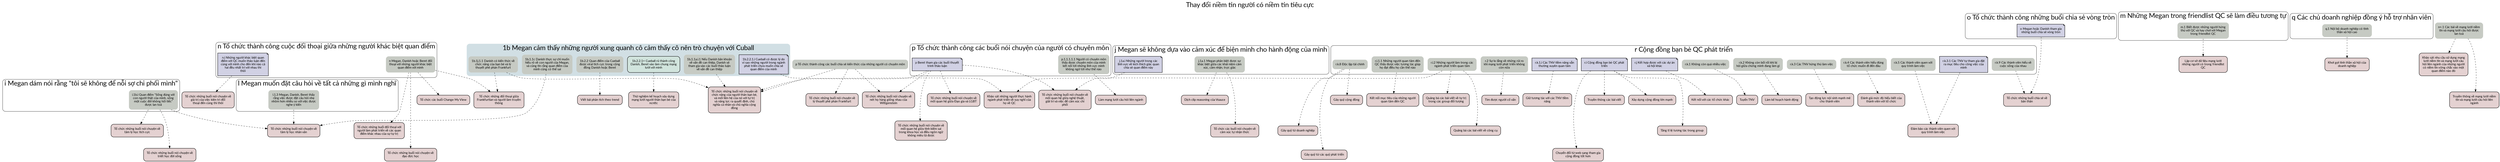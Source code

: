 digraph Hanhdong {
	graph [fontname=Lato,
		fontsize=30,
		label="Thay đổi niềm tin người có niềm tin tiêu cực",
		labelloc=t,
		overlap=false,
		sep=10,
		style=rounded
	];
	node [fillcolor="#c6cac3",
		fontname=Lato,
		margin=0.2,
		penwidth=1.5,
		shape=plaintext,
		style="filled, rounded"
	];
	edge [penwidth=1,
		style=""
	];
	subgraph cluster_branch_1a {
		graph [color="#D1E4DD",
			label="1a Megan cảm thấy quả thực việc nói chuyện với Cueball sẽ đem lại điều mà mình luôn mong mỏi",
			style="filled, rounded"
		];
	}
	subgraph cluster_branch_l {
		graph [label="l Megan muốn đặt câu hỏi về tất cả những gì mình nghĩ"];
		"l.1.3 Megan, Danish, Beret thấy rằng việc được đặt câu hỏi nhẹ nhõm hơn nhiều so với việc được nghe \
ý kiến"	[label="l.1.3 Megan, Danish, Beret thấy\nrằng việc được đặt câu hỏi nhẹ\nnhõm hơn nhiều so với việc được\nnghe \
ý kiến",
			penwidth=""];
	}
	subgraph cluster_branch_m {
		graph [label="m Những Megan trong friendlist QC sẽ làm điều tương tự"];
		"m.1 Biết được những người hứng thú với QC và hay chơi với Megan trong friendlist QC"	[label="m.1 Biết được những người hứng\nthú với QC và hay chơi với Megan\ntrong friendlist QC",
			penwidth=""];
	}
	subgraph cluster_branch_p {
		graph [label="p Tổ chức thành công các buổi nói chuyện của người có chuyên môn"];
		"p.1.1.1.1.1 Người có chuyên môn thấy được chuyên môn của mình kết nối tới những lĩnh vực mình không \
ngờ tới như thế nào"	[label="p.1.1.1.1.1 Người có chuyên môn\nthấy được chuyên môn của mình\nkết nối tới những lĩnh vực mình\nkhông \
ngờ tới như thế nào",
			penwidth=""];
		"p Beret tham gia các buổi thuyết trình thảo luận"	[fillcolor="#D1D1E4",
			label="p Beret tham gia các buổi thuyết\ntrình thảo luận",
			shape=note];
	}
	subgraph cluster_branch_q {
		graph [label="q Các chủ doanh nghiệp đồng ý hỗ trợ nhân viên"];
		"q.1 Nội bộ doanh nghiệp có tinh thần xã hội cao"	[label="q.1 Nội bộ doanh nghiệp có tinh\nthần xã hội cao",
			penwidth=""];
	}
	subgraph cluster_branch_o {
		graph [label="o Tổ chức thành công những buổi chia sẻ vòng tròn"];
		"o Megan hoặc Danish tham gia những buổi chia sẻ vòng tròn"	[fillcolor="#D1D1E4",
			label="o Megan hoặc Danish tham gia\nnhững buổi chia sẻ vòng tròn",
			shape=note];
	}
	subgraph cluster_branch_j {
		graph [label="j Megan sẽ không dựa vào cảm xúc để biện minh cho hành động của mình"];
		"j.1a.1 Megan phân biệt được sự khác biệt giữa các khái niệm cảm xúc, cảm nhận, trực giác"	[label="j.1a.1 Megan phân biệt được sự\nkhác biệt giữa các khái niệm cảm\nxúc, cảm nhận, trực giác",
			penwidth=""];
		"j.1a.i Những người trong các lĩnh vực về kích thích giác quan chia sẻ quan điểm này"	[fillcolor="#D1D1E4",
			label="j.1a.i Những người trong các\nlĩnh vực về kích thích giác quan\nchia sẻ quan điểm này",
			shape=note];
	}
	subgraph cluster_branch_k {
		graph [label="k Megan nghe được các câu chuyện của những người tương tự hoàn cảnh của mình"];
	}
	subgraph cluster_branch_r {
		graph [label="r Cộng đồng bạn bè QC phát triển"];
		"r.k.1 Không còn quá nhiều việc"	[label="r.k.1 Không còn quá nhiều việc",
			penwidth=""];
		"r.k.2 Không còn bối rối khi bị hỏi giữa chừng mình đang làm gì"	[label="r.k.2 Không còn bối rối khi bị\nhỏi giữa chừng mình đang làm gì",
			penwidth=""];
		"r.k.3 Các TNV hứng thú làm việc"	[label="r.k.3 Các TNV hứng thú làm việc",
			penwidth=""];
		"r.k.4 Các thành viên hiểu đúng tổ chức muốn đi đến đâu"	[label="r.k.4 Các thành viên hiểu đúng\ntổ chức muốn đi đến đâu",
			penwidth=""];
		"r.k.5 Các thành viên quen với quy trình làm việc"	[label="r.k.5 Các thành viên quen với\nquy trình làm việc",
			penwidth=""];
		"r.k.8 Độc lập tài chính"	[label="r.k.8 Độc lập tài chính",
			penwidth=""];
		"r.k.9 Các thành viên hiểu về cuộc sống của nhau"	[label="r.k.9 Các thành viên hiểu về\ncuộc sống của nhau",
			penwidth=""];
		"r.i.1.1 Những người quan tâm đến QC thấy được việc tương tác giúp họ đạt điều họ cần thế nào"	[label="r.i.1.1 Những người quan tâm đến\nQC thấy được việc tương tác giúp\nhọ đạt điều họ cần thế nào",
			penwidth=""];
		"r.i.2 Những người làm trong các ngành phát triển quan tâm"	[label="r.i.2 Những người làm trong các\nngành phát triển quan tâm",
			penwidth=""];
		"r.2 Sự lo lắng về những rủi ro khi mạng lưới phát triển không còn nữa"	[label="r.2 Sự lo lắng về những rủi ro\nkhi mạng lưới phát triển không\ncòn nữa",
			penwidth=""];
		"r.k.3.1 Các TNV tự tham gia đặt ra mục tiêu cho công việc của mình"	[fillcolor="#D1D1E4",
			label="r.k.3.1 Các TNV tự tham gia đặt\nra mục tiêu cho công việc của\nmình",
			shape=note];
		"r.k.1.i Các TNV tiềm năng vẫn thường xuyên quan tâm"	[fillcolor="#D1D1E4",
			label="r.k.1.i Các TNV tiềm năng vẫn\nthường xuyên quan tâm",
			shape=note];
		"r.i Cộng đồng bạn bè QC phát triển"	[fillcolor="#D1D1E4",
			label="r.i Cộng đồng bạn bè QC phát\ntriển",
			shape=note];
		"r.j Kết hợp được với các dự án xã hội khác"	[fillcolor="#D1D1E4",
			label="r.j Kết hợp được với các dự án\nxã hội khác",
			shape=note];
	}
	subgraph cluster_branch_i {
		graph [label="i Megan dám nói rằng \"tôi sẽ không để nỗi sợ chi phối mình\""];
		"i.1b.i Quan điểm ❝Sống đúng với con người thật của mình, sống một cuộc đời không hối tiếc❞ được \
lan toả"	[label="i.1b.i Quan điểm \"Sống đúng với\ncon người thật của mình, sống\nmột cuộc đời không hối tiếc\"\nđược \
lan toả",
			penwidth=""];
	}
	subgraph cluster_branch_n {
		graph [label="n Tổ chức thành công cuộc đối thoại giữa những người khác biệt quan điểm"];
		"n Megan, Danish hoặc Beret đối thoại với những người khác biệt quan điểm với mình"	[label="n Megan, Danish hoặc Beret đối\nthoại với những người khác biệt\nquan điểm với mình",
			penwidth=""];
		"n.i Những người khác biệt quan điểm với QC muốn thảo luận đến cùng với mình cho đến khi nào cả hai \
đều nhất trí với nhau thì thôi"	[fillcolor="#D1D1E4",
			label="n.i Những người khác biệt quan\nđiểm với QC muốn thảo luận đến\ncùng với mình cho đến khi nào cả\nhai \
đều nhất trí với nhau thì\nthôi",
			shape=note];
	}
	subgraph cluster_branch_1b {
		graph [color="#D1DFE4",
			label="1b Megan cảm thấy những người xung quanh cô cảm thấy cô nên trò chuyện với Cuball",
			style="filled, rounded"
		];
		"1b.2.2 Quan điểm của Cueball được viral tích cực trong cộng đồng Danish hoặc Beret"	[label="1b.2.2 Quan điểm của Cueball\nđược viral tích cực trong cộng\nđồng Danish hoặc Beret",
			penwidth=""];
		"1b.1j.1.1 Danish có kiến thức về chức năng của bạn bè và lý thuyết phê phán Frankfurt"	[label="1b.1j.1.1 Danish có kiến thức về\nchức năng của bạn bè và lý\nthuyết phê phán Frankfurt",
			penwidth=""];
		"1b.1.1a.i.1 Nếu Danish băn khoăn về vấn đề can thiệp, Danish sẽ tham gia vào các buổi thảo luận về vấn \
đề can thiệp"	[label="1b.1.1a.i.1 Nếu Danish băn khoăn\nvề vấn đề can thiệp, Danish sẽ\ntham gia vào các buổi thảo luận\nvề vấn \
đề can thiệp",
			penwidth=""];
		"1b.1.1c Danish thực sự chỉ muốn hiểu rõ về con người của Megan, và cũng tin rằng quan điểm của mình \
cũng có thể sai"	[label="1b.1.1c Danish thực sự chỉ muốn\nhiểu rõ về con người của Megan,\nvà cũng tin rằng quan điểm của\nmình \
cũng có thể sai",
			penwidth=""];
		"1b.2.2.1+ Cueball rủ thành công Danish, Beret vào làm chung mạng lưới với mình"	[fillcolor="#D1E4DD",
			label="1b.2.2.1+ Cueball rủ thành công\nDanish, Beret vào làm chung mạng\nlưới với mình",
			shape=box];
		"1b.2.2.1.i Cueball có được lý do vì sao những người trong ngành phát triển chưa muốn chia sẻ quan điểm của \
mình"	[fillcolor="#D1D1E4",
			label="1b.2.2.1.i Cueball có được lý do\nvì sao những người trong ngành\nphát triển chưa muốn chia sẻ\nquan điểm \
của mình",
			shape=note];
	}
	"Tuyển TNV"	[fillcolor="#E4D1D1",
		label="Tuyển TNV",
		shape=polygon];
	"r.k.1 Không còn quá nhiều việc" -> "Tuyển TNV"	[style=dashed];
	"Làm kế hoạch hành động"	[fillcolor="#E4D1D1",
		label="Làm kế hoạch hành động",
		shape=polygon];
	"r.k.2 Không còn bối rối khi bị hỏi giữa chừng mình đang làm gì" -> "Làm kế hoạch hành động"	[style=dashed];
	"Tạo động lực nội sinh mạnh mẽ cho thành viên"	[fillcolor="#E4D1D1",
		label="Tạo động lực nội sinh mạnh mẽ\ncho thành viên",
		shape=polygon];
	"r.k.3 Các TNV hứng thú làm việc" -> "Tạo động lực nội sinh mạnh mẽ cho thành viên"	[style=dashed];
	"Đánh giá mức độ hiểu biết của thành viên với tổ chức"	[fillcolor="#E4D1D1",
		label="Đánh giá mức độ hiểu biết của\nthành viên với tổ chức",
		shape=polygon];
	"r.k.4 Các thành viên hiểu đúng tổ chức muốn đi đến đâu" -> "Đánh giá mức độ hiểu biết của thành viên với tổ chức"	[style=dashed];
	"Đảm bảo các thành viên quen với quy trình làm việc"	[fillcolor="#E4D1D1",
		label="Đảm bảo các thành viên quen với\nquy trình làm việc",
		shape=polygon];
	"r.k.5 Các thành viên quen với quy trình làm việc" -> "Đảm bảo các thành viên quen với quy trình làm việc"	[minlen=1,
		style=dashed];
	"Gây quỹ cộng đồng"	[fillcolor="#E4D1D1",
		label="Gây quỹ cộng đồng",
		shape=polygon];
	"r.k.8 Độc lập tài chính" -> "Gây quỹ cộng đồng"	[minlen=1,
		style=dashed];
	"Gây quỹ từ doanh nghiệp"	[fillcolor="#E4D1D1",
		label="Gây quỹ từ doanh nghiệp",
		shape=polygon];
	"r.k.8 Độc lập tài chính" -> "Gây quỹ từ doanh nghiệp"	[minlen=2,
		style=dashed];
	"Gây quỹ từ các quỹ phát triển"	[fillcolor="#E4D1D1",
		label="Gây quỹ từ các quỹ phát triển",
		shape=polygon];
	"r.k.8 Độc lập tài chính" -> "Gây quỹ từ các quỹ phát triển"	[minlen=3,
		style=dashed];
	"Tổ chức những buổi chia sẻ về bản thân"	[fillcolor="#E4D1D1",
		label="Tổ chức những buổi chia sẻ về\nbản thân",
		shape=polygon];
	"r.k.9 Các thành viên hiểu về cuộc sống của nhau" -> "Tổ chức những buổi chia sẻ về bản thân"	[minlen=1,
		style=dashed];
	"n+.1 Các bài về mạng lưới niềm tin và mạng lưới câu hỏi được lan toả"	[label="n+.1 Các bài về mạng lưới niềm\ntin và mạng lưới câu hỏi được\nlan toả",
		penwidth=""];
	"Khảo sát nhu cầu sử dụng mạng lưới niềm tin và mạng lưới câu hỏi liên ngành của những người có \
niềm tin vững chắc vào một quan điểm nào đó"	[fillcolor="#E4D1D1",
		label="Khảo sát nhu cầu sử dụng mạng\nlưới niềm tin và mạng lưới câu\nhỏi liên ngành của những người\ncó \
niềm tin vững chắc vào một\nquan điểm nào đó",
		shape=polygon];
	"n+.1 Các bài về mạng lưới niềm tin và mạng lưới câu hỏi được lan toả" -> "Khảo sát nhu cầu sử dụng mạng lưới niềm tin và mạng lưới câu hỏi liên ngành của những người có \
niềm tin vững chắc vào một quan điểm nào đó"	[minlen=1,
		style=dashed];
	"Truyền thông về mạng lưới niềm tin và mạng lưới câu hỏi liên ngành"	[fillcolor="#E4D1D1",
		label="Truyền thông về mạng lưới niềm\ntin và mạng lưới câu hỏi liên\nngành",
		shape=polygon];
	"n+.1 Các bài về mạng lưới niềm tin và mạng lưới câu hỏi được lan toả" -> "Truyền thông về mạng lưới niềm tin và mạng lưới câu hỏi liên ngành"	[minlen=2,
		style=dashed];
	"Kết nối mục tiêu của những người quan tâm đến QC"	[fillcolor="#E4D1D1",
		label="Kết nối mục tiêu của những người\nquan tâm đến QC",
		shape=polygon];
	"r.i.1.1 Những người quan tâm đến QC thấy được việc tương tác giúp họ đạt điều họ cần thế nào" -> "Kết nối mục tiêu của những người quan tâm đến QC"	[style=dashed];
	"Khảo sát những người thực hành ngành phát triển về suy nghĩ của họ về QC"	[fillcolor="#E4D1D1",
		label="Khảo sát những người thực hành\nngành phát triển về suy nghĩ của\nhọ về QC",
		shape=polygon];
	"r.i.2 Những người làm trong các ngành phát triển quan tâm" -> "Khảo sát những người thực hành ngành phát triển về suy nghĩ của họ về QC"	[style=dashed];
	"Quảng bá các bài viết về tự trị trong các group đối tượng"	[fillcolor="#E4D1D1",
		label="Quảng bá các bài viết về tự trị\ntrong các group đối tượng",
		shape=polygon];
	"r.i.2 Những người làm trong các ngành phát triển quan tâm" -> "Quảng bá các bài viết về tự trị trong các group đối tượng"	[minlen=1,
		style=dashed];
	"Quảng bá các bài viết về công cụ"	[fillcolor="#E4D1D1",
		label="Quảng bá các bài viết về công cụ",
		shape=polygon];
	"r.i.2 Những người làm trong các ngành phát triển quan tâm" -> "Quảng bá các bài viết về công cụ"	[minlen=2,
		style=dashed];
	"Tìm được người cố vấn"	[fillcolor="#E4D1D1",
		label="Tìm được người cố vấn",
		shape=polygon];
	"r.2 Sự lo lắng về những rủi ro khi mạng lưới phát triển không còn nữa" -> "Tìm được người cố vấn"	[style=dashed];
	"Khơi gợi tinh thần xã hội của doanh nghiệp"	[fillcolor="#E4D1D1",
		label="Khơi gợi tinh thần xã hội của\ndoanh nghiệp",
		shape=polygon];
	"q.1 Nội bộ doanh nghiệp có tinh thần xã hội cao" -> "Khơi gợi tinh thần xã hội của doanh nghiệp"	[style=dashed];
	"Làm mạng lưới câu hỏi liên ngành"	[fillcolor="#E4D1D1",
		label="Làm mạng lưới câu hỏi liên ngành",
		shape=polygon];
	"p.1.1.1.1.1 Người có chuyên môn thấy được chuyên môn của mình kết nối tới những lĩnh vực mình không \
ngờ tới như thế nào" -> "Làm mạng lưới câu hỏi liên ngành"	[style=dashed];
	"Lập cơ sở dữ liệu mạng lưới những người có trong friendlist QC"	[fillcolor="#E4D1D1",
		label="Lập cơ sở dữ liệu mạng lưới\nnhững người có trong friendlist\nQC",
		shape=polygon];
	"m.1 Biết được những người hứng thú với QC và hay chơi với Megan trong friendlist QC" -> "Lập cơ sở dữ liệu mạng lưới những người có trong friendlist QC"	[style=dashed];
	"Tổ chức những buổi nói chuyện về tâm lý học nhân văn"	[fillcolor="#E4D1D1",
		label="Tổ chức những buổi nói chuyện về\ntâm lý học nhân văn",
		shape=polygon];
	"l.1.3 Megan, Danish, Beret thấy rằng việc được đặt câu hỏi nhẹ nhõm hơn nhiều so với việc được nghe \
ý kiến" -> "Tổ chức những buổi nói chuyện về tâm lý học nhân văn"	[minlen=1,
		style=dashed];
	"Tổ chức các buổi Change My View"	[fillcolor="#E4D1D1",
		label="Tổ chức các buổi Change My View",
		shape=polygon];
	"n Megan, Danish hoặc Beret đối thoại với những người khác biệt quan điểm với mình" -> "Tổ chức các buổi Change My View"	[minlen=1,
		style=dashed];
	"Tổ chức những đối thoại giữa Frankfurtian và người làm truyền thông"	[fillcolor="#E4D1D1",
		label="Tổ chức những đối thoại giữa\nFrankfurtian và người làm truyền\nthông",
		shape=polygon];
	"n Megan, Danish hoặc Beret đối thoại với những người khác biệt quan điểm với mình" -> "Tổ chức những đối thoại giữa Frankfurtian và người làm truyền thông"	[style=dashed];
	"Tổ chức những buổi đối thoại với người làm phát triển về các quan điểm khác nhau của sự tự trị"	[fillcolor="#E4D1D1",
		label="Tổ chức những buổi đối thoại với\nngười làm phát triển về các quan\nđiểm khác nhau của sự tự \
trị",
		shape=polygon];
	"n Megan, Danish hoặc Beret đối thoại với những người khác biệt quan điểm với mình" -> "Tổ chức những buổi đối thoại với người làm phát triển về các quan điểm khác nhau của sự tự trị"	[minlen=2,
		style=dashed];
	"Tổ chức những buổi nói chuyện về đạo đức học"	[fillcolor="#E4D1D1",
		label="Tổ chức những buổi nói chuyện về\nđạo đức học",
		shape=polygon];
	"n Megan, Danish hoặc Beret đối thoại với những người khác biệt quan điểm với mình" -> "Tổ chức những buổi nói chuyện về đạo đức học"	[minlen=3,
		style=dashed];
	"Dịch clip reasoning của Vsauce"	[fillcolor="#E4D1D1",
		label="Dịch clip reasoning của Vsauce",
		shape=polygon];
	"j.1a.1 Megan phân biệt được sự khác biệt giữa các khái niệm cảm xúc, cảm nhận, trực giác" -> "Dịch clip reasoning của Vsauce"	[minlen=1,
		style=dashed];
	"Tổ chức các buổi nói chuyện về cảm xúc tự nhận thức"	[fillcolor="#E4D1D1",
		label="Tổ chức các buổi nói chuyện về\ncảm xúc tự nhận thức",
		shape=polygon];
	"j.1a.1 Megan phân biệt được sự khác biệt giữa các khái niệm cảm xúc, cảm nhận, trực giác" -> "Tổ chức các buổi nói chuyện về cảm xúc tự nhận thức"	[minlen=2,
		style=dashed];
	"i.1b.i Quan điểm ❝Sống đúng với con người thật của mình, sống một cuộc đời không hối tiếc❞ được \
lan toả" -> "Tổ chức những buổi nói chuyện về tâm lý học nhân văn"	[style=dashed];
	"Tổ chức những buổi nói chuyện về tâm lý học tích cực"	[fillcolor="#E4D1D1",
		label="Tổ chức những buổi nói chuyện về\ntâm lý học tích cực",
		shape=polygon];
	"i.1b.i Quan điểm ❝Sống đúng với con người thật của mình, sống một cuộc đời không hối tiếc❞ được \
lan toả" -> "Tổ chức những buổi nói chuyện về tâm lý học tích cực"	[minlen=1,
		style=dashed];
	"Tổ chức những buổi nói chuyện về triết học đời sống"	[fillcolor="#E4D1D1",
		label="Tổ chức những buổi nói chuyện về\ntriết học đời sống",
		shape=polygon];
	"i.1b.i Quan điểm ❝Sống đúng với con người thật của mình, sống một cuộc đời không hối tiếc❞ được \
lan toả" -> "Tổ chức những buổi nói chuyện về triết học đời sống"	[minlen=2,
		style=dashed];
	"Viết bài phân tích theo trend"	[fillcolor="#E4D1D1",
		label="Viết bài phân tích theo trend",
		shape=polygon];
	"1b.2.2 Quan điểm của Cueball được viral tích cực trong cộng đồng Danish hoặc Beret" -> "Viết bài phân tích theo trend"	[style=dashed];
	"Tổ chức những buổi nói chuyện về chức năng của người thân bạn bè, và mối liên hệ của nó với \
tự trị và năng lực ra quyết định, chủ nghĩa cá nhân và chủ nghĩa cộng đồng"	[fillcolor="#E4D1D1",
		label="Tổ chức những buổi nói chuyện về\nchức năng của người thân bạn bè,\nvà mối liên hệ của nó với \
tự trị\nvà năng lực ra quyết định, chủ\nnghĩa cá nhân và chủ nghĩa cộng\nđồng",
		shape=polygon];
	"1b.1j.1.1 Danish có kiến thức về chức năng của bạn bè và lý thuyết phê phán Frankfurt" -> "Tổ chức những buổi nói chuyện về chức năng của người thân bạn bè, và mối liên hệ của nó với \
tự trị và năng lực ra quyết định, chủ nghĩa cá nhân và chủ nghĩa cộng đồng"	[style=dashed];
	"1b.1j.1.1 Danish có kiến thức về chức năng của bạn bè và lý thuyết phê phán Frankfurt" -> "Tổ chức những đối thoại giữa Frankfurtian và người làm truyền thông"	[style=dashed];
	"1b.1.1a.i.1 Nếu Danish băn khoăn về vấn đề can thiệp, Danish sẽ tham gia vào các buổi thảo luận về vấn \
đề can thiệp" -> "Tổ chức những buổi nói chuyện về chức năng của người thân bạn bè, và mối liên hệ của nó với \
tự trị và năng lực ra quyết định, chủ nghĩa cá nhân và chủ nghĩa cộng đồng"	[minlen=1,
		style=dashed];
	"1b.1.1c Danish thực sự chỉ muốn hiểu rõ về con người của Megan, và cũng tin rằng quan điểm của mình \
cũng có thể sai" -> "Tổ chức những buổi nói chuyện về tâm lý học nhân văn"	[minlen=2,
		style=dashed];
	"Thử nghiệm kế hoạch xây dựng mạng lưới người thân bạn bè của ncnttc"	[fillcolor="#E4D1D1",
		label="Thử nghiệm kế hoạch xây dựng\nmạng lưới người thân bạn bè của\nncnttc",
		shape=polygon];
	"1b.2.2.1+ Cueball rủ thành công Danish, Beret vào làm chung mạng lưới với mình" -> "Thử nghiệm kế hoạch xây dựng mạng lưới người thân bạn bè của ncnttc"	[style=dashed];
	"o Megan hoặc Danish tham gia những buổi chia sẻ vòng tròn" -> "Tổ chức những buổi chia sẻ về bản thân"	[minlen=2,
		style=dashed];
	"r.k.3.1 Các TNV tự tham gia đặt ra mục tiêu cho công việc của mình" -> "Đảm bảo các thành viên quen với quy trình làm việc"	[minlen=2,
		style=dashed];
	"Giữ tương tác với các TNV tiềm năng"	[fillcolor="#E4D1D1",
		label="Giữ tương tác với các TNV tiềm\nnăng",
		shape=polygon];
	"r.k.1.i Các TNV tiềm năng vẫn thường xuyên quan tâm" -> "Giữ tương tác với các TNV tiềm năng"	[style=dashed];
	"Xây dựng cộng đồng lớn mạnh"	[fillcolor="#E4D1D1",
		label="Xây dựng cộng đồng lớn mạnh",
		shape=polygon];
	"r.i Cộng đồng bạn bè QC phát triển" -> "Xây dựng cộng đồng lớn mạnh"	[minlen=1,
		style=dashed];
	"Tăng tỉ lệ tương tác trong group"	[fillcolor="#E4D1D1",
		label="Tăng tỉ lệ tương tác trong group",
		shape=polygon];
	"r.i Cộng đồng bạn bè QC phát triển" -> "Tăng tỉ lệ tương tác trong group"	[minlen=2,
		style=dashed];
	"Chuyển đổi từ web sang tham gia cộng đồng tốt hơn"	[fillcolor="#E4D1D1",
		label="Chuyển đổi từ web sang tham gia\ncộng đồng tốt hơn",
		shape=polygon];
	"r.i Cộng đồng bạn bè QC phát triển" -> "Chuyển đổi từ web sang tham gia cộng đồng tốt hơn"	[minlen=3,
		style=dashed];
	"Truyền thông các bài viết"	[fillcolor="#E4D1D1",
		label="Truyền thông các bài viết",
		shape=polygon];
	"r.i Cộng đồng bạn bè QC phát triển" -> "Truyền thông các bài viết"	[minlen=1,
		style=dashed];
	"Kết nối với các tổ chức khác"	[fillcolor="#E4D1D1",
		label="Kết nối với các tổ chức khác",
		shape=polygon];
	"r.j Kết hợp được với các dự án xã hội khác" -> "Kết nối với các tổ chức khác"	[style=dashed];
	"Tổ chức những buổi nói chuyện về giá trị của việc kiên trì đối thoại đến cùng thì thôi"	[fillcolor="#E4D1D1",
		label="Tổ chức những buổi nói chuyện về\ngiá trị của việc kiên trì đối\nthoại đến cùng thì thôi",
		shape=polygon];
	"n.i Những người khác biệt quan điểm với QC muốn thảo luận đến cùng với mình cho đến khi nào cả hai \
đều nhất trí với nhau thì thôi" -> "Tổ chức những buổi nói chuyện về giá trị của việc kiên trì đối thoại đến cùng thì thôi"	[style=dashed];
	"p Beret tham gia các buổi thuyết trình thảo luận" -> "Tổ chức những buổi nói chuyện về chức năng của người thân bạn bè, và mối liên hệ của nó với \
tự trị và năng lực ra quyết định, chủ nghĩa cá nhân và chủ nghĩa cộng đồng"	[style=dashed];
	"Tổ chức những buổi nói chuyện về nét họ hàng giống nhau của Wittgenstein"	[fillcolor="#E4D1D1",
		label="Tổ chức những buổi nói chuyện về\nnét họ hàng giống nhau của\nWittgenstein",
		shape=polygon];
	"p Beret tham gia các buổi thuyết trình thảo luận" -> "Tổ chức những buổi nói chuyện về nét họ hàng giống nhau của Wittgenstein"	[style=dashed];
	"Tổ chức những buổi nói chuyện về mối quan hệ giữa Đạo gia và LGBT"	[fillcolor="#E4D1D1",
		label="Tổ chức những buổi nói chuyện về\nmối quan hệ giữa Đạo gia và LGBT",
		shape=polygon];
	"p Beret tham gia các buổi thuyết trình thảo luận" -> "Tổ chức những buổi nói chuyện về mối quan hệ giữa Đạo gia và LGBT"	[minlen=1,
		style=dashed];
	"Tổ chức những buổi nói chuyện về mối quan hệ giữa nghệ thuật, giải trí và việc để cảm xúc chi \
phối"	[fillcolor="#E4D1D1",
		label="Tổ chức những buổi nói chuyện về\nmối quan hệ giữa nghệ thuật,\ngiải trí và việc để cảm xúc chi\nphối",
		shape=polygon];
	"p Beret tham gia các buổi thuyết trình thảo luận" -> "Tổ chức những buổi nói chuyện về mối quan hệ giữa nghệ thuật, giải trí và việc để cảm xúc chi \
phối"	[style=dashed];
	"Tổ chức những buổi nói chuyện về mối quan hệ giữa tính kiểm sai trong khoa học và điều ngôn ngữ không \
miêu tả được"	[fillcolor="#E4D1D1",
		label="Tổ chức những buổi nói chuyện về\nmối quan hệ giữa tính kiểm sai\ntrong khoa học và điều ngôn ngữ\nkhông \
miêu tả được",
		shape=polygon];
	"p Beret tham gia các buổi thuyết trình thảo luận" -> "Tổ chức những buổi nói chuyện về mối quan hệ giữa tính kiểm sai trong khoa học và điều ngôn ngữ không \
miêu tả được"	[minlen=2,
		style=dashed];
	"j.1a.i Những người trong các lĩnh vực về kích thích giác quan chia sẻ quan điểm này" -> "Tổ chức những buổi nói chuyện về mối quan hệ giữa nghệ thuật, giải trí và việc để cảm xúc chi \
phối"	[minlen=1,
		style=dashed];
	"1b.2.2.1.i Cueball có được lý do vì sao những người trong ngành phát triển chưa muốn chia sẻ quan điểm của \
mình" -> "Khảo sát những người thực hành ngành phát triển về suy nghĩ của họ về QC"	[minlen=1,
		style=dashed];
	"Tổ chức những buổi nói chuyện về lý thuyết phê phán Frankfurt"	[fillcolor="#E4D1D1",
		label="Tổ chức những buổi nói chuyện về\nlý thuyết phê phán Frankfurt",
		shape=polygon];
	"p Tổ chức thành công các buổi chia sẻ kiến thức của những người có chuyên môn" -> "Tổ chức những buổi nói chuyện về chức năng của người thân bạn bè, và mối liên hệ của nó với \
tự trị và năng lực ra quyết định, chủ nghĩa cá nhân và chủ nghĩa cộng đồng"	[style=dashed];
	"p Tổ chức thành công các buổi chia sẻ kiến thức của những người có chuyên môn" -> "Tổ chức những buổi nói chuyện về nét họ hàng giống nhau của Wittgenstein"	[style=dashed];
	"p Tổ chức thành công các buổi chia sẻ kiến thức của những người có chuyên môn" -> "Tổ chức những buổi nói chuyện về lý thuyết phê phán Frankfurt"	[minlen=1,
		style=dashed];
}
